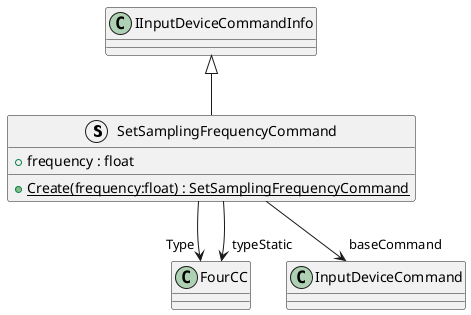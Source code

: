 @startuml
struct SetSamplingFrequencyCommand {
    + frequency : float
    + {static} Create(frequency:float) : SetSamplingFrequencyCommand
}
IInputDeviceCommandInfo <|-- SetSamplingFrequencyCommand
SetSamplingFrequencyCommand --> "Type" FourCC
SetSamplingFrequencyCommand --> "baseCommand" InputDeviceCommand
SetSamplingFrequencyCommand --> "typeStatic" FourCC
@enduml
